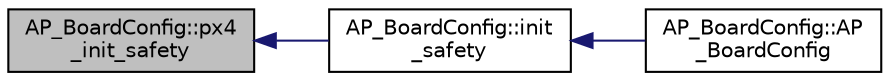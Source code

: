 digraph "AP_BoardConfig::px4_init_safety"
{
 // INTERACTIVE_SVG=YES
  edge [fontname="Helvetica",fontsize="10",labelfontname="Helvetica",labelfontsize="10"];
  node [fontname="Helvetica",fontsize="10",shape=record];
  rankdir="LR";
  Node1 [label="AP_BoardConfig::px4\l_init_safety",height=0.2,width=0.4,color="black", fillcolor="grey75", style="filled", fontcolor="black"];
  Node1 -> Node2 [dir="back",color="midnightblue",fontsize="10",style="solid",fontname="Helvetica"];
  Node2 [label="AP_BoardConfig::init\l_safety",height=0.2,width=0.4,color="black", fillcolor="white", style="filled",URL="$classAP__BoardConfig.html#aba2ca4fd524c037dbffaed17344fc0f1"];
  Node2 -> Node3 [dir="back",color="midnightblue",fontsize="10",style="solid",fontname="Helvetica"];
  Node3 [label="AP_BoardConfig::AP\l_BoardConfig",height=0.2,width=0.4,color="black", fillcolor="white", style="filled",URL="$classAP__BoardConfig.html#a49a7027797d4a5fd9be56b55c85b8e90"];
}
